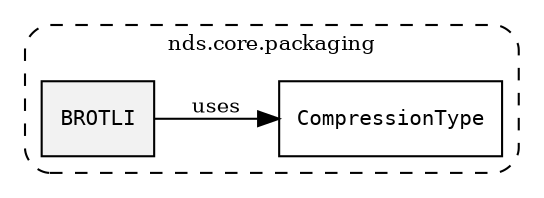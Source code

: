 /**
 * This dot file creates symbol collaboration diagram for BROTLI.
 */
digraph ZSERIO
{
    node [shape=box, fontsize=10];
    rankdir="LR";
    fontsize=10;
    tooltip="BROTLI collaboration diagram";

    subgraph "cluster_nds.core.packaging"
    {
        style="dashed, rounded";
        label="nds.core.packaging";
        tooltip="Package nds.core.packaging";
        href="../../../content/packages/nds.core.packaging.html#Package-nds-core-packaging";
        target="_parent";

        "BROTLI" [style="filled", fillcolor="#0000000D", target="_parent", label=<<font face="monospace"><table align="center" border="0" cellspacing="0" cellpadding="0"><tr><td href="../../../content/packages/nds.core.packaging.html#Constant-BROTLI" title="Constant defined in nds.core.packaging">BROTLI</td></tr></table></font>>];
        "CompressionType" [target="_parent", label=<<font face="monospace"><table align="center" border="0" cellspacing="0" cellpadding="0"><tr><td href="../../../content/packages/nds.core.packaging.html#Subtype-CompressionType" title="Subtype defined in nds.core.packaging">CompressionType</td></tr></table></font>>];
    }

    "BROTLI" -> "CompressionType" [label="uses", fontsize=10];
}
